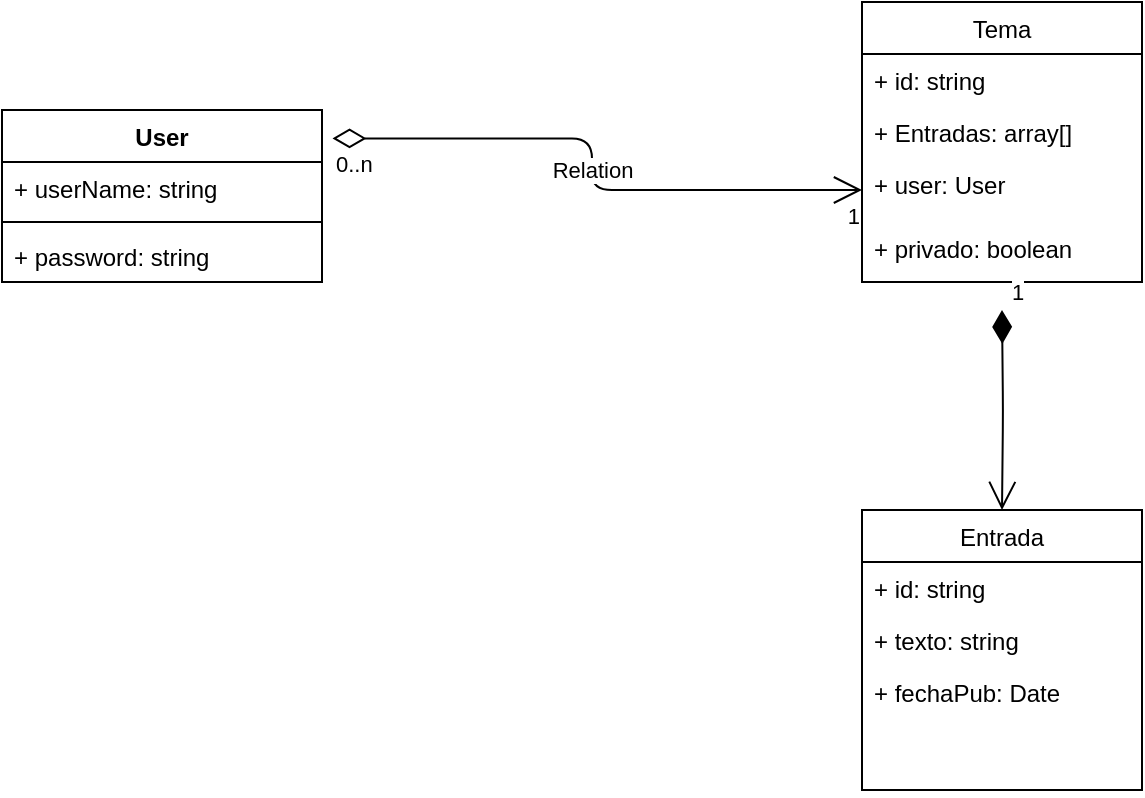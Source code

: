 <mxfile version="14.4.8" type="github"><diagram id="FpHadibfnuGQQhGEsgoE" name="Page-1"><mxGraphModel dx="1278" dy="580" grid="1" gridSize="10" guides="1" tooltips="1" connect="1" arrows="1" fold="1" page="1" pageScale="1" pageWidth="827" pageHeight="1169" math="0" shadow="0"><root><mxCell id="0"/><mxCell id="1" parent="0"/><mxCell id="bhFEJi7i3cAR-tjamRkT-1" value="User" style="swimlane;fontStyle=1;align=center;verticalAlign=top;childLayout=stackLayout;horizontal=1;startSize=26;horizontalStack=0;resizeParent=1;resizeParentMax=0;resizeLast=0;collapsible=1;marginBottom=0;" vertex="1" parent="1"><mxGeometry x="120" y="140" width="160" height="86" as="geometry"/></mxCell><mxCell id="bhFEJi7i3cAR-tjamRkT-2" value="+ userName: string" style="text;strokeColor=none;fillColor=none;align=left;verticalAlign=top;spacingLeft=4;spacingRight=4;overflow=hidden;rotatable=0;points=[[0,0.5],[1,0.5]];portConstraint=eastwest;" vertex="1" parent="bhFEJi7i3cAR-tjamRkT-1"><mxGeometry y="26" width="160" height="26" as="geometry"/></mxCell><mxCell id="bhFEJi7i3cAR-tjamRkT-3" value="" style="line;strokeWidth=1;fillColor=none;align=left;verticalAlign=middle;spacingTop=-1;spacingLeft=3;spacingRight=3;rotatable=0;labelPosition=right;points=[];portConstraint=eastwest;" vertex="1" parent="bhFEJi7i3cAR-tjamRkT-1"><mxGeometry y="52" width="160" height="8" as="geometry"/></mxCell><mxCell id="bhFEJi7i3cAR-tjamRkT-5" value="+ password: string" style="text;strokeColor=none;fillColor=none;align=left;verticalAlign=top;spacingLeft=4;spacingRight=4;overflow=hidden;rotatable=0;points=[[0,0.5],[1,0.5]];portConstraint=eastwest;" vertex="1" parent="bhFEJi7i3cAR-tjamRkT-1"><mxGeometry y="60" width="160" height="26" as="geometry"/></mxCell><mxCell id="bhFEJi7i3cAR-tjamRkT-6" value="Tema" style="swimlane;fontStyle=0;childLayout=stackLayout;horizontal=1;startSize=26;fillColor=none;horizontalStack=0;resizeParent=1;resizeParentMax=0;resizeLast=0;collapsible=1;marginBottom=0;" vertex="1" parent="1"><mxGeometry x="550" y="86" width="140" height="140" as="geometry"/></mxCell><mxCell id="bhFEJi7i3cAR-tjamRkT-7" value="+ id: string" style="text;strokeColor=none;fillColor=none;align=left;verticalAlign=top;spacingLeft=4;spacingRight=4;overflow=hidden;rotatable=0;points=[[0,0.5],[1,0.5]];portConstraint=eastwest;" vertex="1" parent="bhFEJi7i3cAR-tjamRkT-6"><mxGeometry y="26" width="140" height="26" as="geometry"/></mxCell><mxCell id="bhFEJi7i3cAR-tjamRkT-8" value="+ Entradas: array[]" style="text;strokeColor=none;fillColor=none;align=left;verticalAlign=top;spacingLeft=4;spacingRight=4;overflow=hidden;rotatable=0;points=[[0,0.5],[1,0.5]];portConstraint=eastwest;" vertex="1" parent="bhFEJi7i3cAR-tjamRkT-6"><mxGeometry y="52" width="140" height="26" as="geometry"/></mxCell><mxCell id="bhFEJi7i3cAR-tjamRkT-9" value="+ user: User" style="text;strokeColor=none;fillColor=none;align=left;verticalAlign=top;spacingLeft=4;spacingRight=4;overflow=hidden;rotatable=0;points=[[0,0.5],[1,0.5]];portConstraint=eastwest;" vertex="1" parent="bhFEJi7i3cAR-tjamRkT-6"><mxGeometry y="78" width="140" height="32" as="geometry"/></mxCell><mxCell id="bhFEJi7i3cAR-tjamRkT-14" value="+ privado: boolean" style="text;strokeColor=none;fillColor=none;align=left;verticalAlign=top;spacingLeft=4;spacingRight=4;overflow=hidden;rotatable=0;points=[[0,0.5],[1,0.5]];portConstraint=eastwest;" vertex="1" parent="bhFEJi7i3cAR-tjamRkT-6"><mxGeometry y="110" width="140" height="30" as="geometry"/></mxCell><mxCell id="bhFEJi7i3cAR-tjamRkT-15" value="Entrada" style="swimlane;fontStyle=0;childLayout=stackLayout;horizontal=1;startSize=26;fillColor=none;horizontalStack=0;resizeParent=1;resizeParentMax=0;resizeLast=0;collapsible=1;marginBottom=0;" vertex="1" parent="1"><mxGeometry x="550" y="340" width="140" height="140" as="geometry"/></mxCell><mxCell id="bhFEJi7i3cAR-tjamRkT-16" value="+ id: string" style="text;strokeColor=none;fillColor=none;align=left;verticalAlign=top;spacingLeft=4;spacingRight=4;overflow=hidden;rotatable=0;points=[[0,0.5],[1,0.5]];portConstraint=eastwest;" vertex="1" parent="bhFEJi7i3cAR-tjamRkT-15"><mxGeometry y="26" width="140" height="26" as="geometry"/></mxCell><mxCell id="bhFEJi7i3cAR-tjamRkT-17" value="+ texto: string" style="text;strokeColor=none;fillColor=none;align=left;verticalAlign=top;spacingLeft=4;spacingRight=4;overflow=hidden;rotatable=0;points=[[0,0.5],[1,0.5]];portConstraint=eastwest;" vertex="1" parent="bhFEJi7i3cAR-tjamRkT-15"><mxGeometry y="52" width="140" height="26" as="geometry"/></mxCell><mxCell id="bhFEJi7i3cAR-tjamRkT-18" value="+ fechaPub: Date" style="text;strokeColor=none;fillColor=none;align=left;verticalAlign=top;spacingLeft=4;spacingRight=4;overflow=hidden;rotatable=0;points=[[0,0.5],[1,0.5]];portConstraint=eastwest;" vertex="1" parent="bhFEJi7i3cAR-tjamRkT-15"><mxGeometry y="78" width="140" height="62" as="geometry"/></mxCell><mxCell id="bhFEJi7i3cAR-tjamRkT-22" value="Relation" style="endArrow=open;html=1;endSize=12;startArrow=diamondThin;startSize=14;startFill=0;edgeStyle=orthogonalEdgeStyle;exitX=1.033;exitY=0.165;exitDx=0;exitDy=0;exitPerimeter=0;entryX=0;entryY=0.5;entryDx=0;entryDy=0;" edge="1" parent="1" source="bhFEJi7i3cAR-tjamRkT-1" target="bhFEJi7i3cAR-tjamRkT-9"><mxGeometry relative="1" as="geometry"><mxPoint x="330" y="300" as="sourcePoint"/><mxPoint x="490" y="300" as="targetPoint"/></mxGeometry></mxCell><mxCell id="bhFEJi7i3cAR-tjamRkT-23" value="0..n" style="edgeLabel;resizable=0;html=1;align=left;verticalAlign=top;" connectable="0" vertex="1" parent="bhFEJi7i3cAR-tjamRkT-22"><mxGeometry x="-1" relative="1" as="geometry"/></mxCell><mxCell id="bhFEJi7i3cAR-tjamRkT-24" value="1" style="edgeLabel;resizable=0;html=1;align=right;verticalAlign=top;" connectable="0" vertex="1" parent="bhFEJi7i3cAR-tjamRkT-22"><mxGeometry x="1" relative="1" as="geometry"/></mxCell><mxCell id="bhFEJi7i3cAR-tjamRkT-28" value="1" style="endArrow=open;html=1;endSize=12;startArrow=diamondThin;startSize=14;startFill=1;edgeStyle=orthogonalEdgeStyle;align=left;verticalAlign=bottom;entryX=0.5;entryY=0;entryDx=0;entryDy=0;" edge="1" parent="1" target="bhFEJi7i3cAR-tjamRkT-15"><mxGeometry x="-1" y="3" relative="1" as="geometry"><mxPoint x="620" y="240" as="sourcePoint"/><mxPoint x="770" y="280" as="targetPoint"/></mxGeometry></mxCell></root></mxGraphModel></diagram></mxfile>